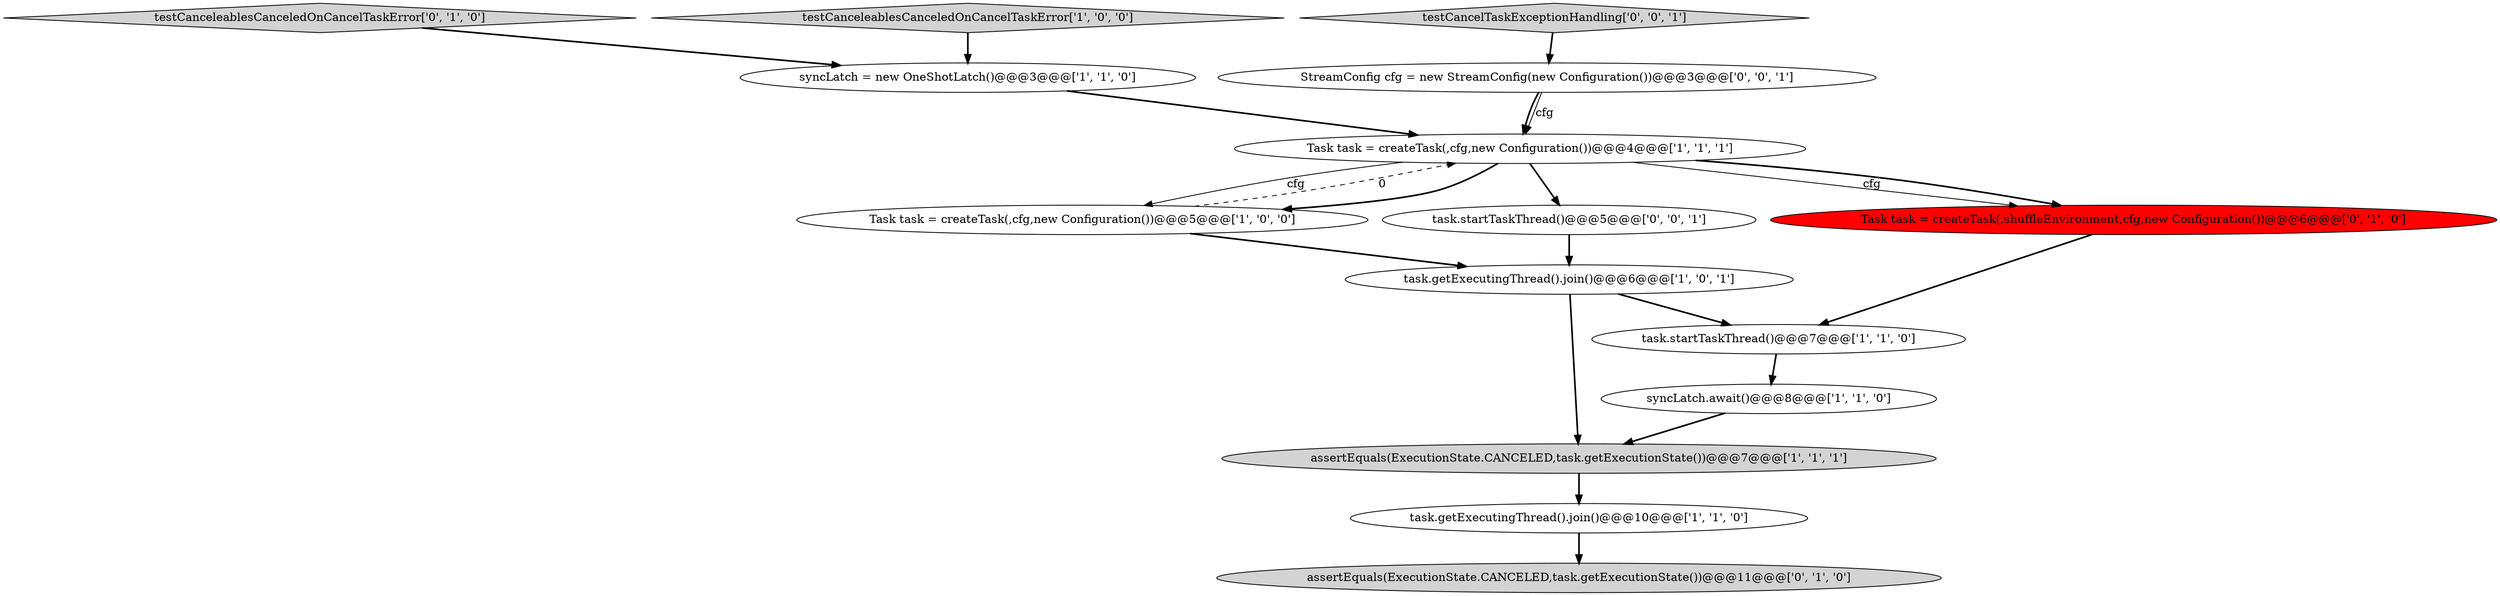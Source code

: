 digraph {
2 [style = filled, label = "assertEquals(ExecutionState.CANCELED,task.getExecutionState())@@@7@@@['1', '1', '1']", fillcolor = lightgray, shape = ellipse image = "AAA0AAABBB1BBB"];
9 [style = filled, label = "Task task = createTask(,shuffleEnvironment,cfg,new Configuration())@@@6@@@['0', '1', '0']", fillcolor = red, shape = ellipse image = "AAA1AAABBB2BBB"];
12 [style = filled, label = "task.startTaskThread()@@@5@@@['0', '0', '1']", fillcolor = white, shape = ellipse image = "AAA0AAABBB3BBB"];
3 [style = filled, label = "Task task = createTask(,cfg,new Configuration())@@@5@@@['1', '0', '0']", fillcolor = white, shape = ellipse image = "AAA0AAABBB1BBB"];
6 [style = filled, label = "Task task = createTask(,cfg,new Configuration())@@@4@@@['1', '1', '1']", fillcolor = white, shape = ellipse image = "AAA0AAABBB1BBB"];
8 [style = filled, label = "testCanceleablesCanceledOnCancelTaskError['1', '0', '0']", fillcolor = lightgray, shape = diamond image = "AAA0AAABBB1BBB"];
10 [style = filled, label = "testCanceleablesCanceledOnCancelTaskError['0', '1', '0']", fillcolor = lightgray, shape = diamond image = "AAA0AAABBB2BBB"];
1 [style = filled, label = "syncLatch.await()@@@8@@@['1', '1', '0']", fillcolor = white, shape = ellipse image = "AAA0AAABBB1BBB"];
7 [style = filled, label = "syncLatch = new OneShotLatch()@@@3@@@['1', '1', '0']", fillcolor = white, shape = ellipse image = "AAA0AAABBB1BBB"];
13 [style = filled, label = "StreamConfig cfg = new StreamConfig(new Configuration())@@@3@@@['0', '0', '1']", fillcolor = white, shape = ellipse image = "AAA0AAABBB3BBB"];
11 [style = filled, label = "assertEquals(ExecutionState.CANCELED,task.getExecutionState())@@@11@@@['0', '1', '0']", fillcolor = lightgray, shape = ellipse image = "AAA0AAABBB2BBB"];
5 [style = filled, label = "task.getExecutingThread().join()@@@10@@@['1', '1', '0']", fillcolor = white, shape = ellipse image = "AAA0AAABBB1BBB"];
0 [style = filled, label = "task.getExecutingThread().join()@@@6@@@['1', '0', '1']", fillcolor = white, shape = ellipse image = "AAA0AAABBB1BBB"];
4 [style = filled, label = "task.startTaskThread()@@@7@@@['1', '1', '0']", fillcolor = white, shape = ellipse image = "AAA0AAABBB1BBB"];
14 [style = filled, label = "testCancelTaskExceptionHandling['0', '0', '1']", fillcolor = lightgray, shape = diamond image = "AAA0AAABBB3BBB"];
6->3 [style = bold, label=""];
3->6 [style = dashed, label="0"];
6->9 [style = solid, label="cfg"];
9->4 [style = bold, label=""];
0->2 [style = bold, label=""];
13->6 [style = solid, label="cfg"];
12->0 [style = bold, label=""];
10->7 [style = bold, label=""];
3->0 [style = bold, label=""];
8->7 [style = bold, label=""];
0->4 [style = bold, label=""];
6->3 [style = solid, label="cfg"];
7->6 [style = bold, label=""];
4->1 [style = bold, label=""];
1->2 [style = bold, label=""];
5->11 [style = bold, label=""];
14->13 [style = bold, label=""];
13->6 [style = bold, label=""];
6->9 [style = bold, label=""];
2->5 [style = bold, label=""];
6->12 [style = bold, label=""];
}
